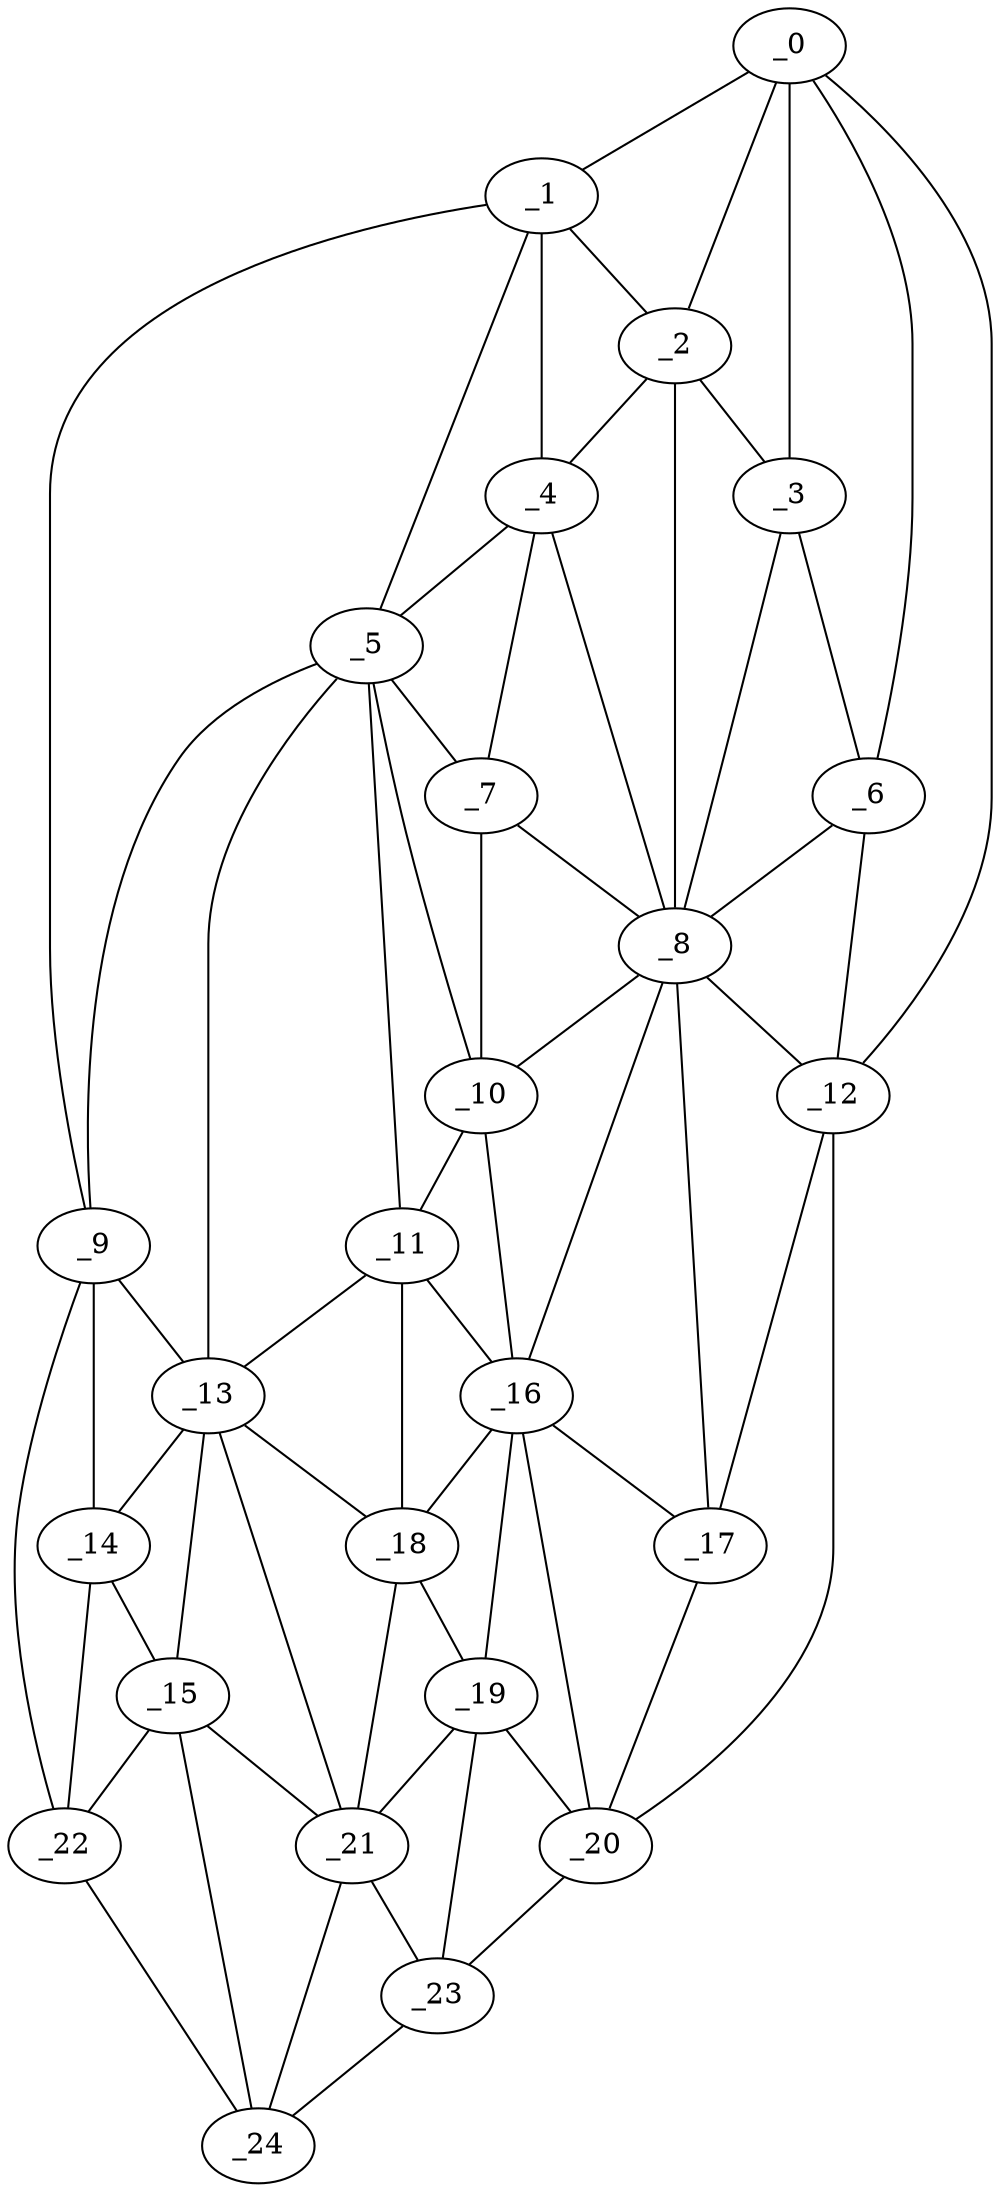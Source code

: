 graph "obj19__105.gxl" {
	_0	 [x=9,
		y=101];
	_1	 [x=11,
		y=70];
	_0 -- _1	 [valence=1];
	_2	 [x=24,
		y=80];
	_0 -- _2	 [valence=2];
	_3	 [x=24,
		y=98];
	_0 -- _3	 [valence=1];
	_6	 [x=52,
		y=101];
	_0 -- _6	 [valence=1];
	_12	 [x=77,
		y=113];
	_0 -- _12	 [valence=1];
	_1 -- _2	 [valence=2];
	_4	 [x=49,
		y=68];
	_1 -- _4	 [valence=2];
	_5	 [x=52,
		y=52];
	_1 -- _5	 [valence=2];
	_9	 [x=62,
		y=10];
	_1 -- _9	 [valence=1];
	_2 -- _3	 [valence=1];
	_2 -- _4	 [valence=2];
	_8	 [x=53,
		y=83];
	_2 -- _8	 [valence=2];
	_3 -- _6	 [valence=2];
	_3 -- _8	 [valence=2];
	_4 -- _5	 [valence=1];
	_7	 [x=53,
		y=68];
	_4 -- _7	 [valence=2];
	_4 -- _8	 [valence=2];
	_5 -- _7	 [valence=2];
	_5 -- _9	 [valence=1];
	_10	 [x=65,
		y=66];
	_5 -- _10	 [valence=2];
	_11	 [x=67,
		y=53];
	_5 -- _11	 [valence=1];
	_13	 [x=82,
		y=28];
	_5 -- _13	 [valence=2];
	_6 -- _8	 [valence=1];
	_6 -- _12	 [valence=2];
	_7 -- _8	 [valence=2];
	_7 -- _10	 [valence=2];
	_8 -- _10	 [valence=1];
	_8 -- _12	 [valence=1];
	_16	 [x=94,
		y=73];
	_8 -- _16	 [valence=2];
	_17	 [x=99,
		y=82];
	_8 -- _17	 [valence=2];
	_9 -- _13	 [valence=2];
	_14	 [x=85,
		y=19];
	_9 -- _14	 [valence=1];
	_22	 [x=117,
		y=16];
	_9 -- _22	 [valence=1];
	_10 -- _11	 [valence=2];
	_10 -- _16	 [valence=2];
	_11 -- _13	 [valence=2];
	_11 -- _16	 [valence=2];
	_18	 [x=101,
		y=63];
	_11 -- _18	 [valence=2];
	_12 -- _17	 [valence=2];
	_20	 [x=106,
		y=75];
	_12 -- _20	 [valence=1];
	_13 -- _14	 [valence=2];
	_15	 [x=86,
		y=24];
	_13 -- _15	 [valence=1];
	_13 -- _18	 [valence=1];
	_21	 [x=113,
		y=54];
	_13 -- _21	 [valence=1];
	_14 -- _15	 [valence=2];
	_14 -- _22	 [valence=1];
	_15 -- _21	 [valence=1];
	_15 -- _22	 [valence=2];
	_24	 [x=119,
		y=34];
	_15 -- _24	 [valence=1];
	_16 -- _17	 [valence=2];
	_16 -- _18	 [valence=1];
	_19	 [x=106,
		y=67];
	_16 -- _19	 [valence=2];
	_16 -- _20	 [valence=2];
	_17 -- _20	 [valence=2];
	_18 -- _19	 [valence=2];
	_18 -- _21	 [valence=1];
	_19 -- _20	 [valence=1];
	_19 -- _21	 [valence=2];
	_23	 [x=117,
		y=53];
	_19 -- _23	 [valence=2];
	_20 -- _23	 [valence=1];
	_21 -- _23	 [valence=1];
	_21 -- _24	 [valence=2];
	_22 -- _24	 [valence=1];
	_23 -- _24	 [valence=1];
}
